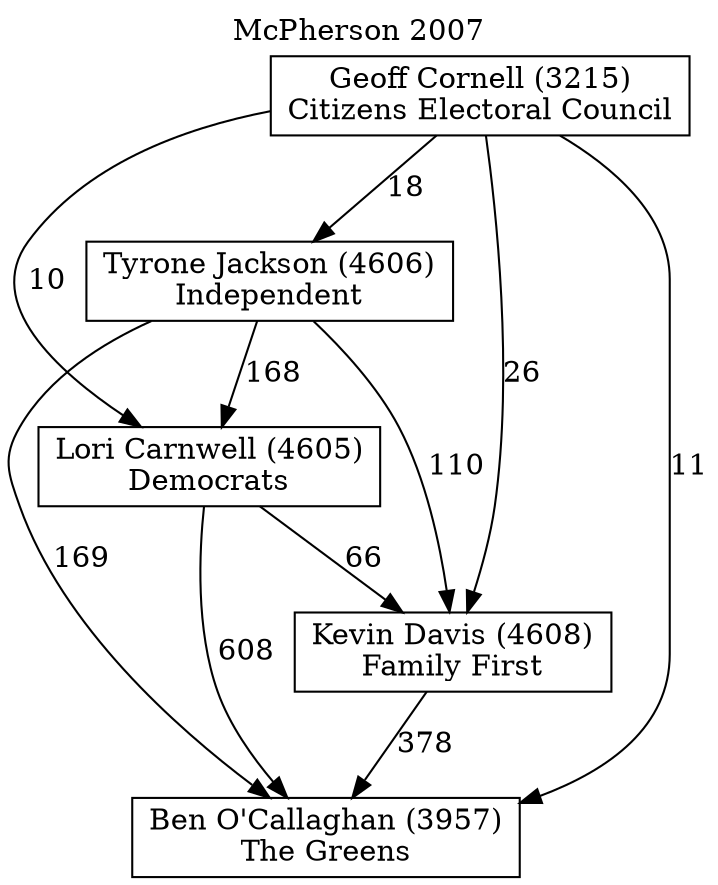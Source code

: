 // House preference flow
digraph "Ben O'Callaghan (3957)_McPherson_2007" {
	graph [label="McPherson 2007" labelloc=t mclimit=10]
	node [shape=box]
	"Ben O'Callaghan (3957)" [label="Ben O'Callaghan (3957)
The Greens"]
	"Kevin Davis (4608)" [label="Kevin Davis (4608)
Family First"]
	"Lori Carnwell (4605)" [label="Lori Carnwell (4605)
Democrats"]
	"Tyrone Jackson (4606)" [label="Tyrone Jackson (4606)
Independent"]
	"Geoff Cornell (3215)" [label="Geoff Cornell (3215)
Citizens Electoral Council"]
	"Ben O'Callaghan (3957)" [label="Ben O'Callaghan (3957)
The Greens"]
	"Lori Carnwell (4605)" [label="Lori Carnwell (4605)
Democrats"]
	"Tyrone Jackson (4606)" [label="Tyrone Jackson (4606)
Independent"]
	"Geoff Cornell (3215)" [label="Geoff Cornell (3215)
Citizens Electoral Council"]
	"Ben O'Callaghan (3957)" [label="Ben O'Callaghan (3957)
The Greens"]
	"Tyrone Jackson (4606)" [label="Tyrone Jackson (4606)
Independent"]
	"Geoff Cornell (3215)" [label="Geoff Cornell (3215)
Citizens Electoral Council"]
	"Ben O'Callaghan (3957)" [label="Ben O'Callaghan (3957)
The Greens"]
	"Geoff Cornell (3215)" [label="Geoff Cornell (3215)
Citizens Electoral Council"]
	"Geoff Cornell (3215)" [label="Geoff Cornell (3215)
Citizens Electoral Council"]
	"Tyrone Jackson (4606)" [label="Tyrone Jackson (4606)
Independent"]
	"Geoff Cornell (3215)" [label="Geoff Cornell (3215)
Citizens Electoral Council"]
	"Geoff Cornell (3215)" [label="Geoff Cornell (3215)
Citizens Electoral Council"]
	"Lori Carnwell (4605)" [label="Lori Carnwell (4605)
Democrats"]
	"Tyrone Jackson (4606)" [label="Tyrone Jackson (4606)
Independent"]
	"Geoff Cornell (3215)" [label="Geoff Cornell (3215)
Citizens Electoral Council"]
	"Lori Carnwell (4605)" [label="Lori Carnwell (4605)
Democrats"]
	"Geoff Cornell (3215)" [label="Geoff Cornell (3215)
Citizens Electoral Council"]
	"Geoff Cornell (3215)" [label="Geoff Cornell (3215)
Citizens Electoral Council"]
	"Tyrone Jackson (4606)" [label="Tyrone Jackson (4606)
Independent"]
	"Geoff Cornell (3215)" [label="Geoff Cornell (3215)
Citizens Electoral Council"]
	"Geoff Cornell (3215)" [label="Geoff Cornell (3215)
Citizens Electoral Council"]
	"Kevin Davis (4608)" [label="Kevin Davis (4608)
Family First"]
	"Lori Carnwell (4605)" [label="Lori Carnwell (4605)
Democrats"]
	"Tyrone Jackson (4606)" [label="Tyrone Jackson (4606)
Independent"]
	"Geoff Cornell (3215)" [label="Geoff Cornell (3215)
Citizens Electoral Council"]
	"Kevin Davis (4608)" [label="Kevin Davis (4608)
Family First"]
	"Tyrone Jackson (4606)" [label="Tyrone Jackson (4606)
Independent"]
	"Geoff Cornell (3215)" [label="Geoff Cornell (3215)
Citizens Electoral Council"]
	"Kevin Davis (4608)" [label="Kevin Davis (4608)
Family First"]
	"Geoff Cornell (3215)" [label="Geoff Cornell (3215)
Citizens Electoral Council"]
	"Geoff Cornell (3215)" [label="Geoff Cornell (3215)
Citizens Electoral Council"]
	"Tyrone Jackson (4606)" [label="Tyrone Jackson (4606)
Independent"]
	"Geoff Cornell (3215)" [label="Geoff Cornell (3215)
Citizens Electoral Council"]
	"Geoff Cornell (3215)" [label="Geoff Cornell (3215)
Citizens Electoral Council"]
	"Lori Carnwell (4605)" [label="Lori Carnwell (4605)
Democrats"]
	"Tyrone Jackson (4606)" [label="Tyrone Jackson (4606)
Independent"]
	"Geoff Cornell (3215)" [label="Geoff Cornell (3215)
Citizens Electoral Council"]
	"Lori Carnwell (4605)" [label="Lori Carnwell (4605)
Democrats"]
	"Geoff Cornell (3215)" [label="Geoff Cornell (3215)
Citizens Electoral Council"]
	"Geoff Cornell (3215)" [label="Geoff Cornell (3215)
Citizens Electoral Council"]
	"Tyrone Jackson (4606)" [label="Tyrone Jackson (4606)
Independent"]
	"Geoff Cornell (3215)" [label="Geoff Cornell (3215)
Citizens Electoral Council"]
	"Geoff Cornell (3215)" [label="Geoff Cornell (3215)
Citizens Electoral Council"]
	"Kevin Davis (4608)" -> "Ben O'Callaghan (3957)" [label=378]
	"Lori Carnwell (4605)" -> "Kevin Davis (4608)" [label=66]
	"Tyrone Jackson (4606)" -> "Lori Carnwell (4605)" [label=168]
	"Geoff Cornell (3215)" -> "Tyrone Jackson (4606)" [label=18]
	"Lori Carnwell (4605)" -> "Ben O'Callaghan (3957)" [label=608]
	"Tyrone Jackson (4606)" -> "Ben O'Callaghan (3957)" [label=169]
	"Geoff Cornell (3215)" -> "Ben O'Callaghan (3957)" [label=11]
	"Geoff Cornell (3215)" -> "Lori Carnwell (4605)" [label=10]
	"Tyrone Jackson (4606)" -> "Kevin Davis (4608)" [label=110]
	"Geoff Cornell (3215)" -> "Kevin Davis (4608)" [label=26]
}
